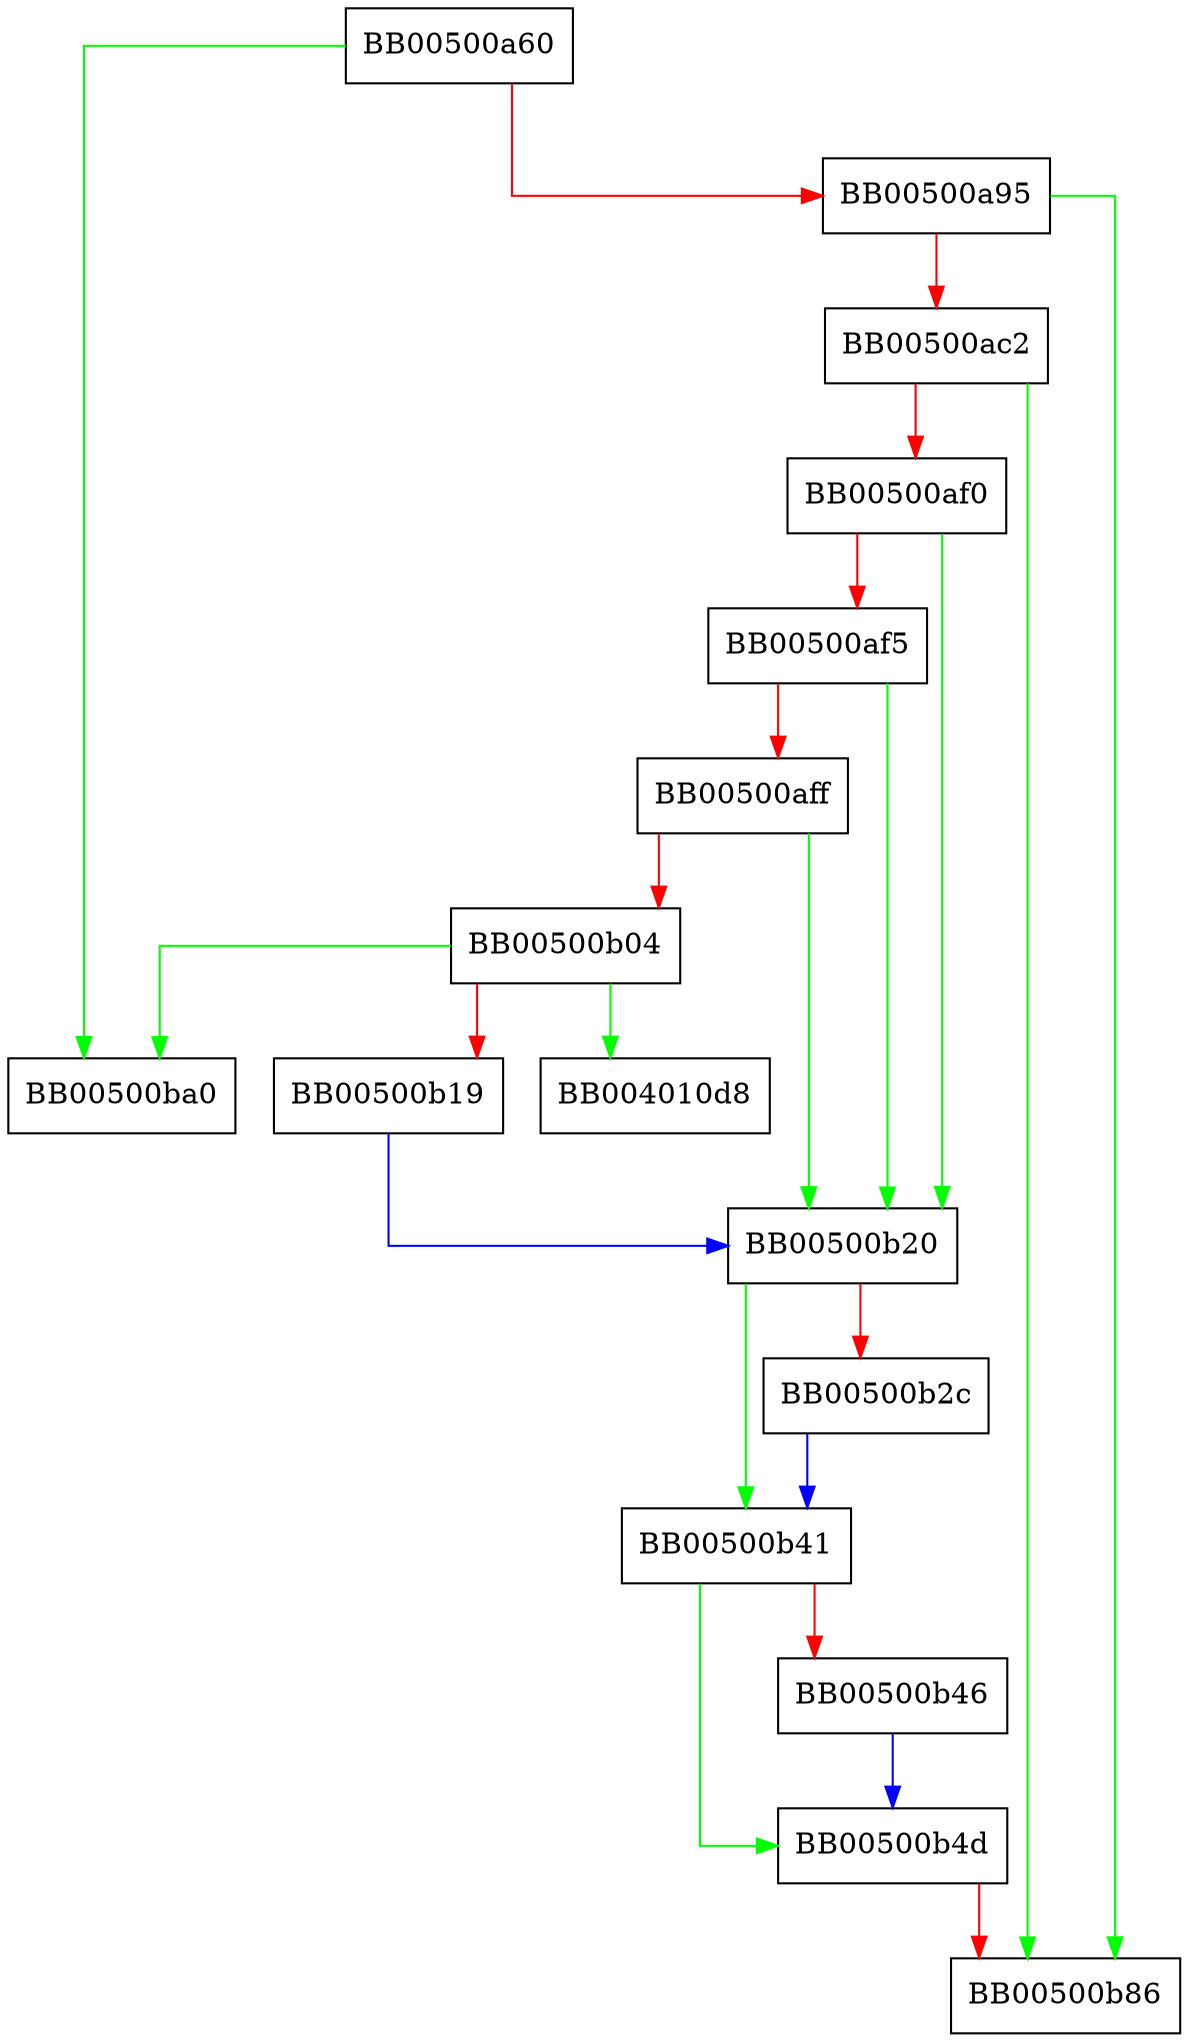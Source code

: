 digraph ossl_quic_lcidm_retire {
  node [shape="box"];
  graph [splines=ortho];
  BB00500a60 -> BB00500ba0 [color="green"];
  BB00500a60 -> BB00500a95 [color="red"];
  BB00500a95 -> BB00500b86 [color="green"];
  BB00500a95 -> BB00500ac2 [color="red"];
  BB00500ac2 -> BB00500b86 [color="green"];
  BB00500ac2 -> BB00500af0 [color="red"];
  BB00500af0 -> BB00500b20 [color="green"];
  BB00500af0 -> BB00500af5 [color="red"];
  BB00500af5 -> BB00500b20 [color="green"];
  BB00500af5 -> BB00500aff [color="red"];
  BB00500aff -> BB00500b20 [color="green"];
  BB00500aff -> BB00500b04 [color="red"];
  BB00500b04 -> BB004010d8 [color="green"];
  BB00500b04 -> BB00500ba0 [color="green"];
  BB00500b04 -> BB00500b19 [color="red"];
  BB00500b19 -> BB00500b20 [color="blue"];
  BB00500b20 -> BB00500b41 [color="green"];
  BB00500b20 -> BB00500b2c [color="red"];
  BB00500b2c -> BB00500b41 [color="blue"];
  BB00500b41 -> BB00500b4d [color="green"];
  BB00500b41 -> BB00500b46 [color="red"];
  BB00500b46 -> BB00500b4d [color="blue"];
  BB00500b4d -> BB00500b86 [color="red"];
}